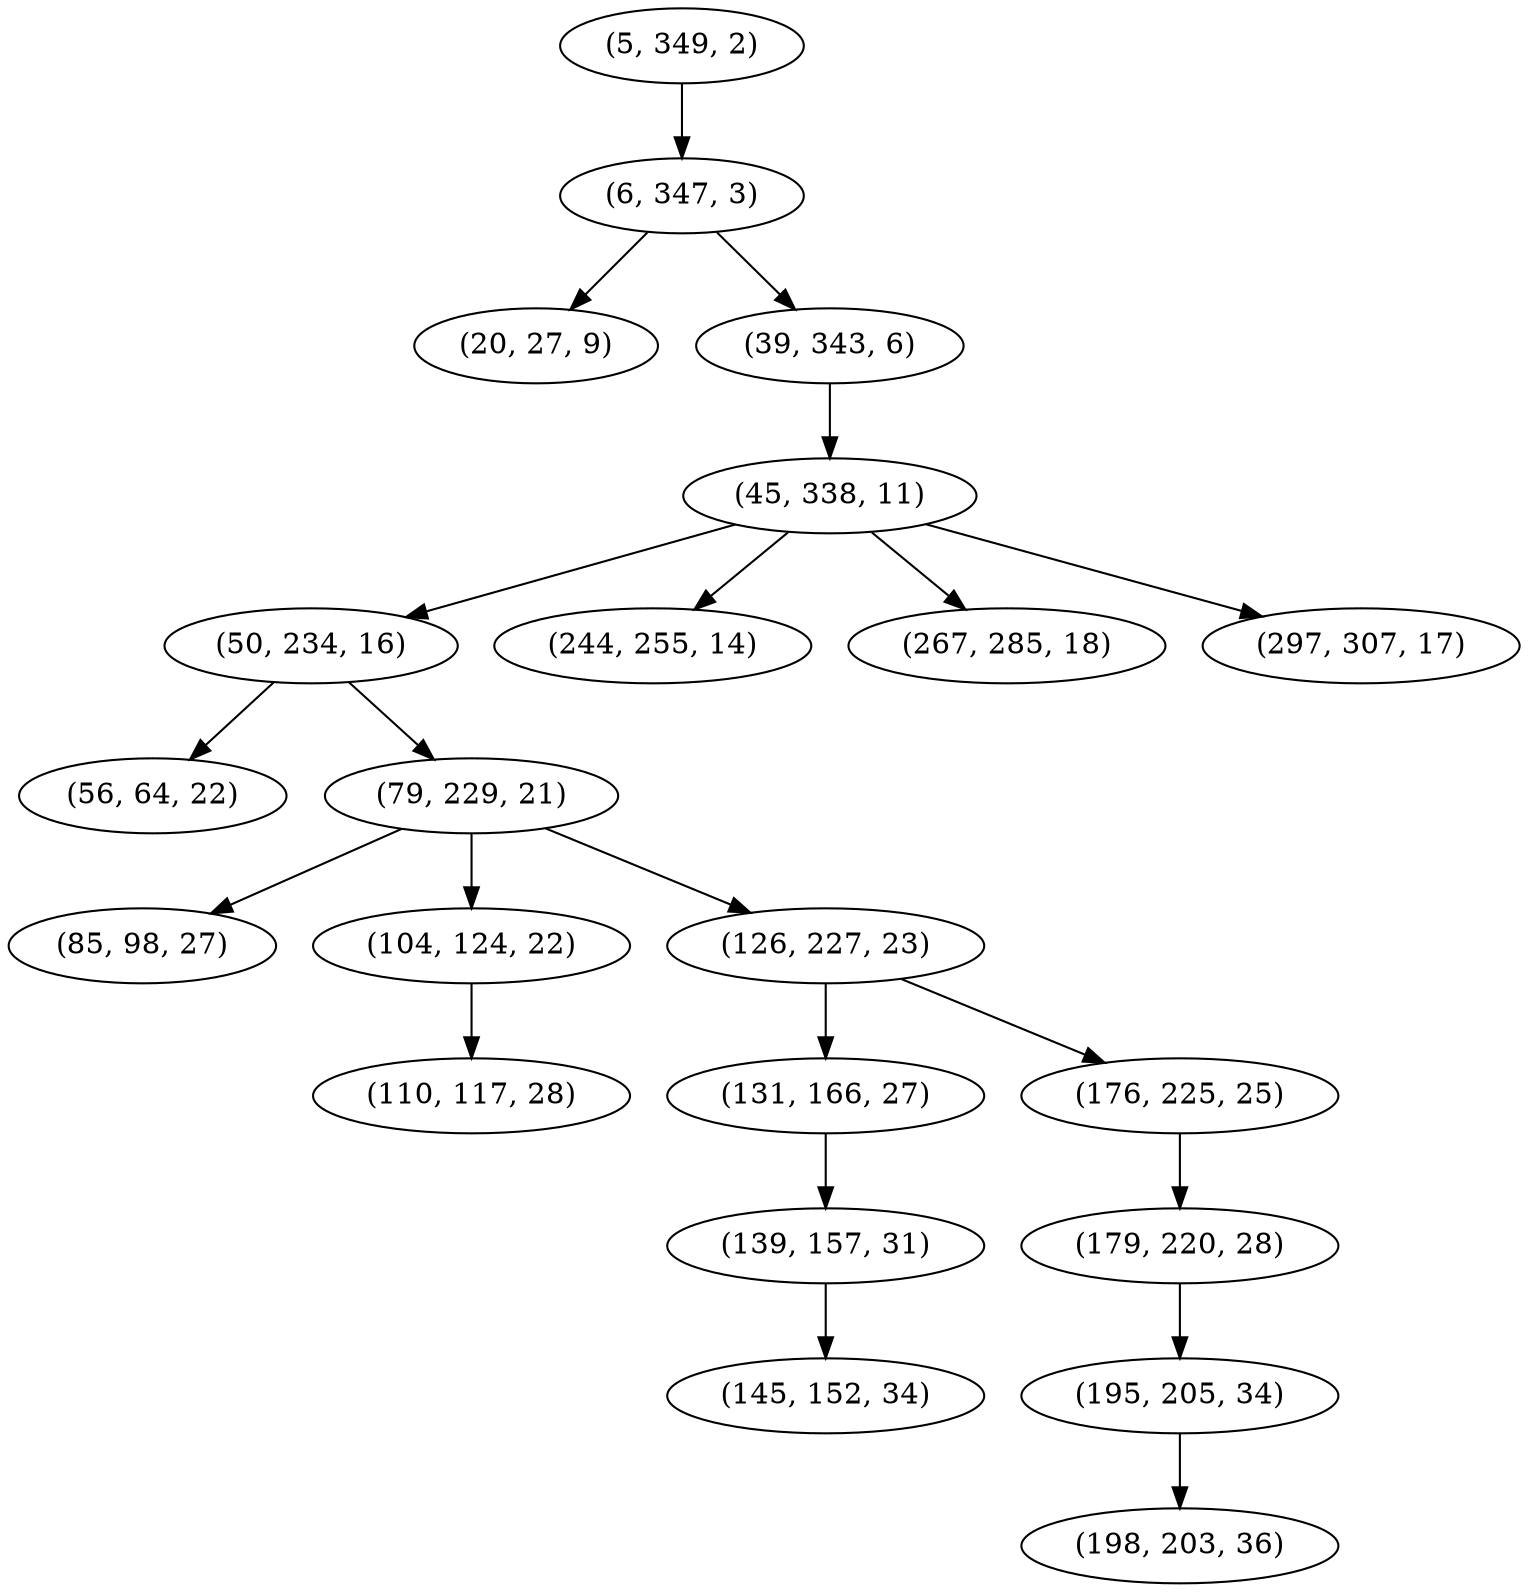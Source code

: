 digraph tree {
    "(5, 349, 2)";
    "(6, 347, 3)";
    "(20, 27, 9)";
    "(39, 343, 6)";
    "(45, 338, 11)";
    "(50, 234, 16)";
    "(56, 64, 22)";
    "(79, 229, 21)";
    "(85, 98, 27)";
    "(104, 124, 22)";
    "(110, 117, 28)";
    "(126, 227, 23)";
    "(131, 166, 27)";
    "(139, 157, 31)";
    "(145, 152, 34)";
    "(176, 225, 25)";
    "(179, 220, 28)";
    "(195, 205, 34)";
    "(198, 203, 36)";
    "(244, 255, 14)";
    "(267, 285, 18)";
    "(297, 307, 17)";
    "(5, 349, 2)" -> "(6, 347, 3)";
    "(6, 347, 3)" -> "(20, 27, 9)";
    "(6, 347, 3)" -> "(39, 343, 6)";
    "(39, 343, 6)" -> "(45, 338, 11)";
    "(45, 338, 11)" -> "(50, 234, 16)";
    "(45, 338, 11)" -> "(244, 255, 14)";
    "(45, 338, 11)" -> "(267, 285, 18)";
    "(45, 338, 11)" -> "(297, 307, 17)";
    "(50, 234, 16)" -> "(56, 64, 22)";
    "(50, 234, 16)" -> "(79, 229, 21)";
    "(79, 229, 21)" -> "(85, 98, 27)";
    "(79, 229, 21)" -> "(104, 124, 22)";
    "(79, 229, 21)" -> "(126, 227, 23)";
    "(104, 124, 22)" -> "(110, 117, 28)";
    "(126, 227, 23)" -> "(131, 166, 27)";
    "(126, 227, 23)" -> "(176, 225, 25)";
    "(131, 166, 27)" -> "(139, 157, 31)";
    "(139, 157, 31)" -> "(145, 152, 34)";
    "(176, 225, 25)" -> "(179, 220, 28)";
    "(179, 220, 28)" -> "(195, 205, 34)";
    "(195, 205, 34)" -> "(198, 203, 36)";
}
